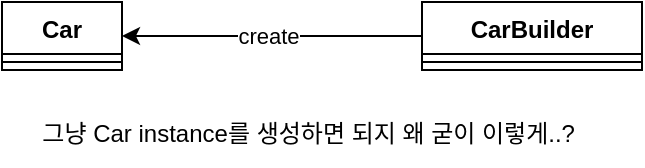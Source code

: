 <mxfile version="20.2.3" type="device"><diagram id="_ioVQIO7CjoOk5UlGPg5" name="Page-1"><mxGraphModel dx="518" dy="751" grid="1" gridSize="10" guides="1" tooltips="1" connect="1" arrows="1" fold="1" page="1" pageScale="1" pageWidth="850" pageHeight="1100" math="0" shadow="0"><root><mxCell id="0"/><mxCell id="1" parent="0"/><mxCell id="I8SW_KsaM4s1CSJiEF54-1" value="CarBuilder" style="swimlane;fontStyle=1;align=center;verticalAlign=top;childLayout=stackLayout;horizontal=1;startSize=26;horizontalStack=0;resizeParent=1;resizeParentMax=0;resizeLast=0;collapsible=1;marginBottom=0;" vertex="1" parent="1"><mxGeometry x="480" y="480" width="110" height="34" as="geometry"/></mxCell><mxCell id="I8SW_KsaM4s1CSJiEF54-3" value="" style="line;strokeWidth=1;fillColor=none;align=left;verticalAlign=middle;spacingTop=-1;spacingLeft=3;spacingRight=3;rotatable=0;labelPosition=right;points=[];portConstraint=eastwest;" vertex="1" parent="I8SW_KsaM4s1CSJiEF54-1"><mxGeometry y="26" width="110" height="8" as="geometry"/></mxCell><mxCell id="I8SW_KsaM4s1CSJiEF54-5" value="Car" style="swimlane;fontStyle=1;align=center;verticalAlign=top;childLayout=stackLayout;horizontal=1;startSize=26;horizontalStack=0;resizeParent=1;resizeParentMax=0;resizeLast=0;collapsible=1;marginBottom=0;" vertex="1" parent="1"><mxGeometry x="270" y="480" width="60" height="34" as="geometry"/></mxCell><mxCell id="I8SW_KsaM4s1CSJiEF54-6" value="" style="line;strokeWidth=1;fillColor=none;align=left;verticalAlign=middle;spacingTop=-1;spacingLeft=3;spacingRight=3;rotatable=0;labelPosition=right;points=[];portConstraint=eastwest;" vertex="1" parent="I8SW_KsaM4s1CSJiEF54-5"><mxGeometry y="26" width="60" height="8" as="geometry"/></mxCell><mxCell id="I8SW_KsaM4s1CSJiEF54-7" value="" style="endArrow=classic;html=1;rounded=0;" edge="1" parent="1" source="I8SW_KsaM4s1CSJiEF54-1" target="I8SW_KsaM4s1CSJiEF54-5"><mxGeometry width="50" height="50" relative="1" as="geometry"><mxPoint x="350" y="770" as="sourcePoint"/><mxPoint x="400" y="720" as="targetPoint"/></mxGeometry></mxCell><mxCell id="I8SW_KsaM4s1CSJiEF54-8" value="create" style="edgeLabel;html=1;align=center;verticalAlign=middle;resizable=0;points=[];" vertex="1" connectable="0" parent="I8SW_KsaM4s1CSJiEF54-7"><mxGeometry x="0.036" relative="1" as="geometry"><mxPoint as="offset"/></mxGeometry></mxCell><mxCell id="I8SW_KsaM4s1CSJiEF54-9" value="그냥 Car instance를 생성하면 되지 왜 굳이 이렇게..?&amp;nbsp;" style="text;html=1;strokeColor=none;fillColor=none;align=center;verticalAlign=middle;whiteSpace=wrap;rounded=0;" vertex="1" parent="1"><mxGeometry x="285" y="530" width="280" height="32" as="geometry"/></mxCell></root></mxGraphModel></diagram></mxfile>